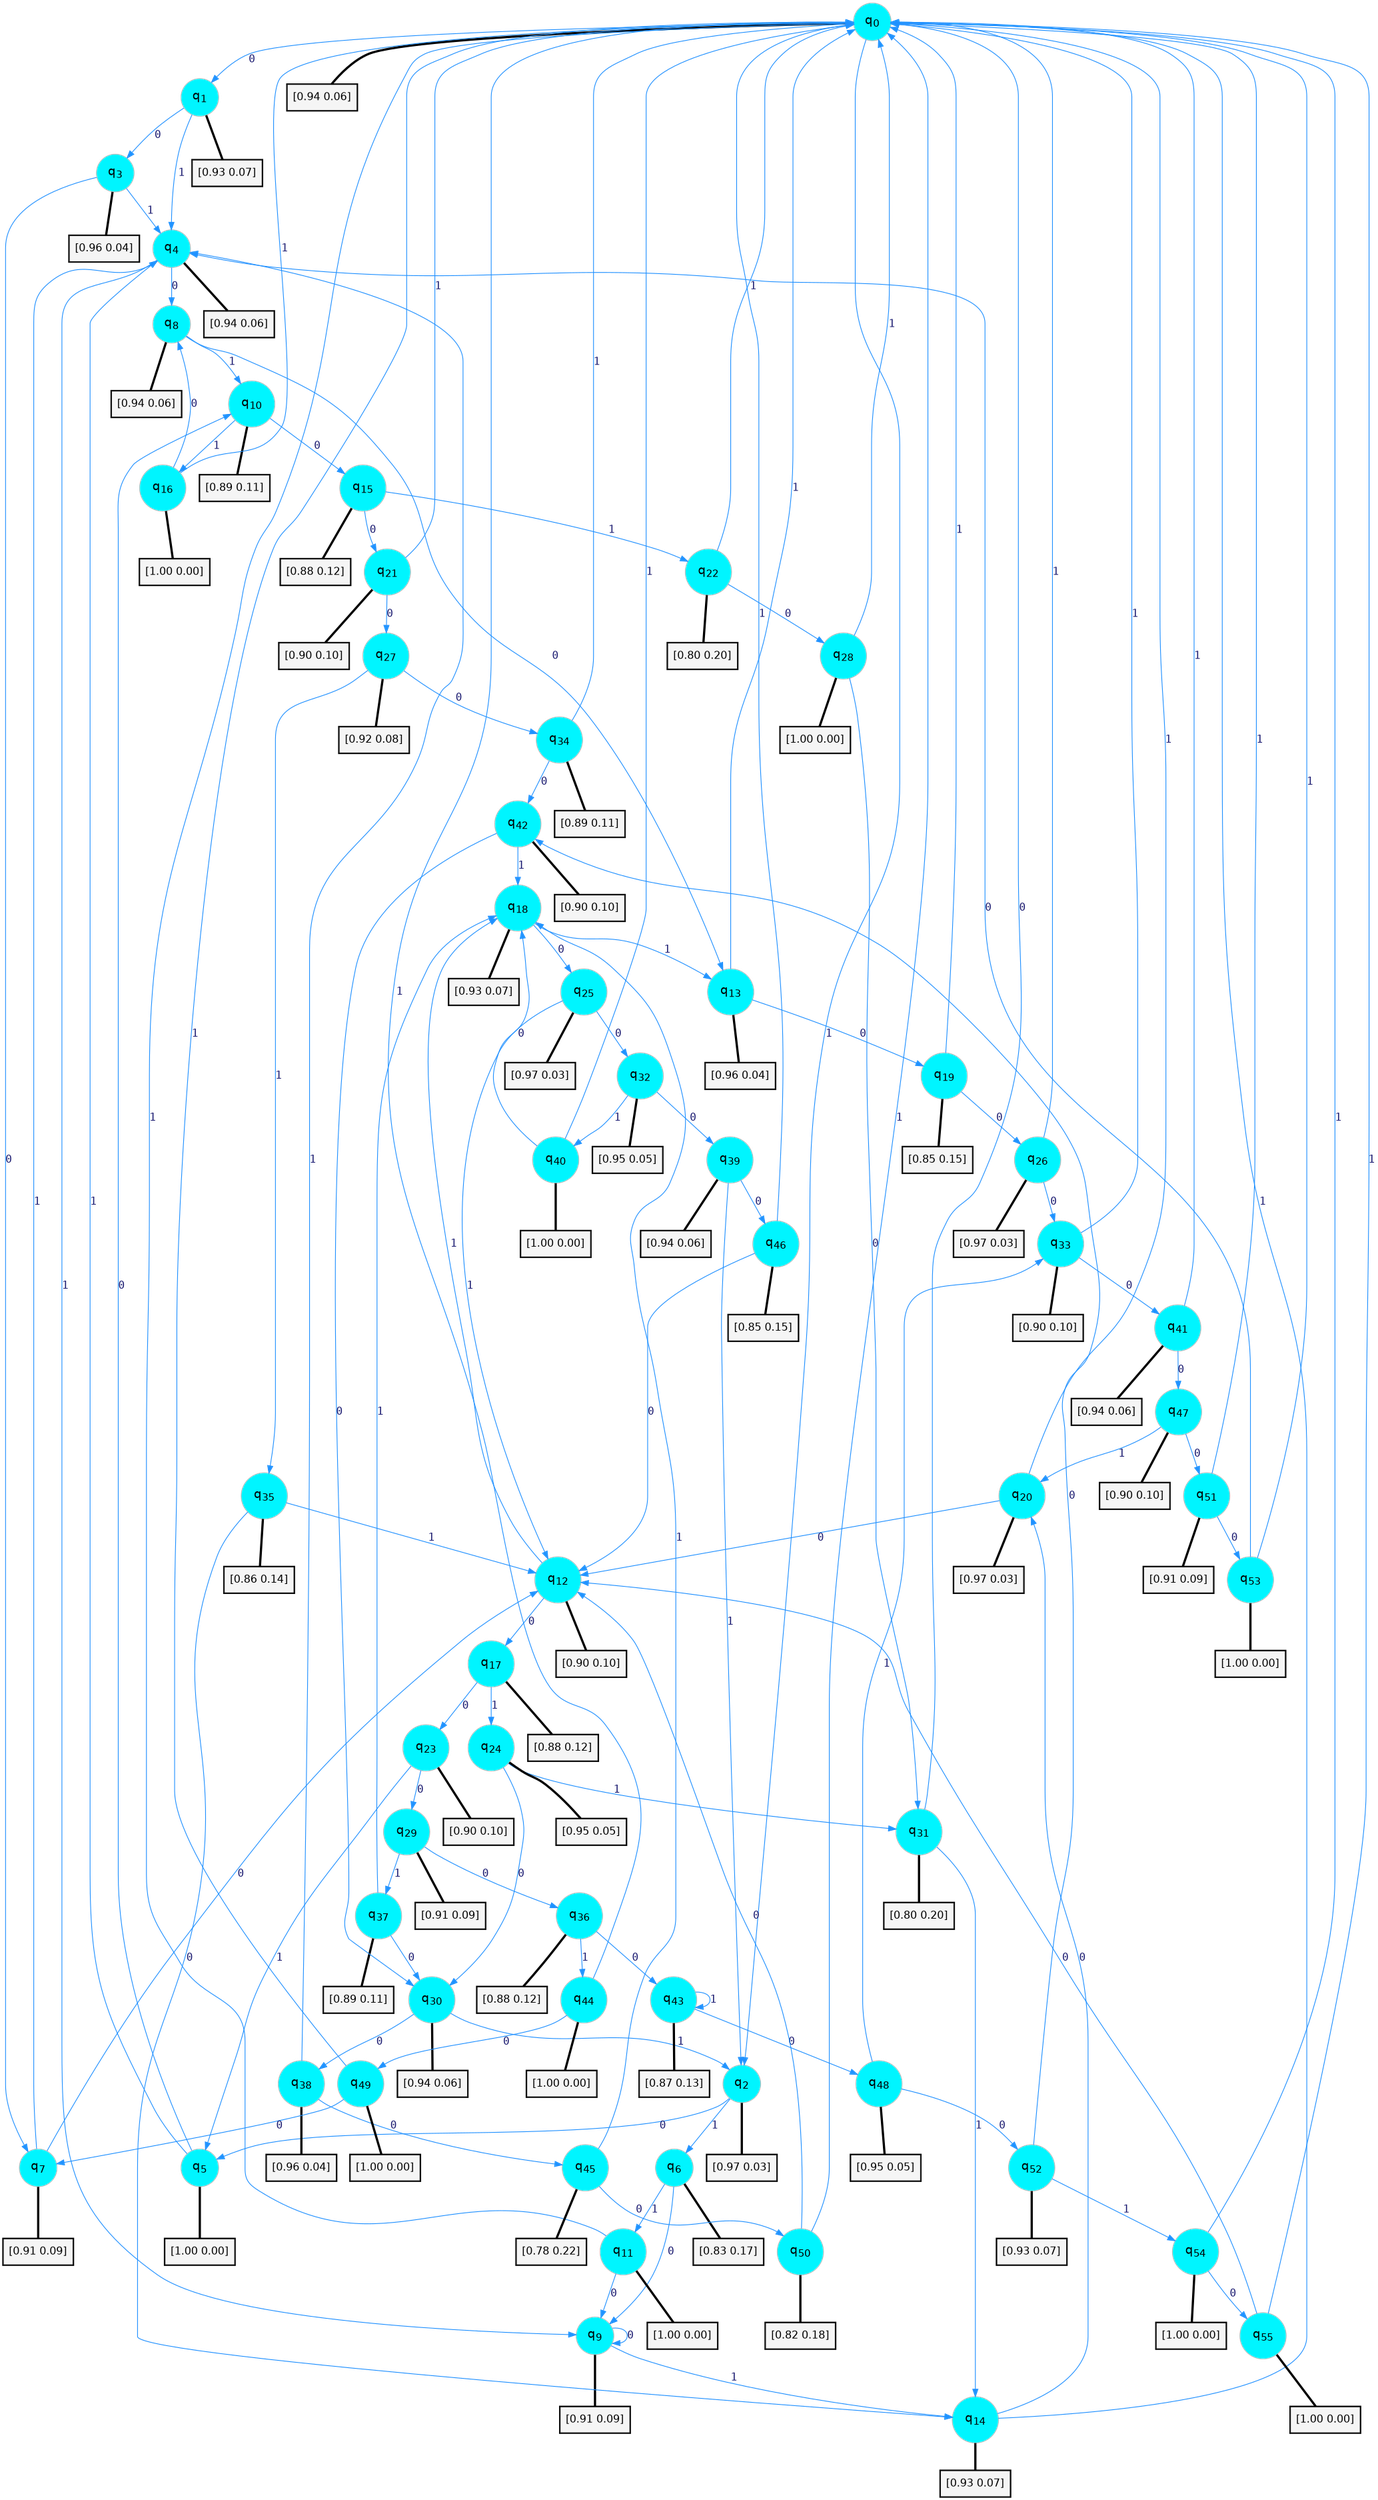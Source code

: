 digraph G {
graph [
bgcolor=transparent, dpi=300, rankdir=TD, size="40,25"];
node [
color=gray, fillcolor=turquoise1, fontcolor=black, fontname=Helvetica, fontsize=16, fontweight=bold, shape=circle, style=filled];
edge [
arrowsize=1, color=dodgerblue1, fontcolor=midnightblue, fontname=courier, fontweight=bold, penwidth=1, style=solid, weight=20];
0[label=<q<SUB>0</SUB>>];
1[label=<q<SUB>1</SUB>>];
2[label=<q<SUB>2</SUB>>];
3[label=<q<SUB>3</SUB>>];
4[label=<q<SUB>4</SUB>>];
5[label=<q<SUB>5</SUB>>];
6[label=<q<SUB>6</SUB>>];
7[label=<q<SUB>7</SUB>>];
8[label=<q<SUB>8</SUB>>];
9[label=<q<SUB>9</SUB>>];
10[label=<q<SUB>10</SUB>>];
11[label=<q<SUB>11</SUB>>];
12[label=<q<SUB>12</SUB>>];
13[label=<q<SUB>13</SUB>>];
14[label=<q<SUB>14</SUB>>];
15[label=<q<SUB>15</SUB>>];
16[label=<q<SUB>16</SUB>>];
17[label=<q<SUB>17</SUB>>];
18[label=<q<SUB>18</SUB>>];
19[label=<q<SUB>19</SUB>>];
20[label=<q<SUB>20</SUB>>];
21[label=<q<SUB>21</SUB>>];
22[label=<q<SUB>22</SUB>>];
23[label=<q<SUB>23</SUB>>];
24[label=<q<SUB>24</SUB>>];
25[label=<q<SUB>25</SUB>>];
26[label=<q<SUB>26</SUB>>];
27[label=<q<SUB>27</SUB>>];
28[label=<q<SUB>28</SUB>>];
29[label=<q<SUB>29</SUB>>];
30[label=<q<SUB>30</SUB>>];
31[label=<q<SUB>31</SUB>>];
32[label=<q<SUB>32</SUB>>];
33[label=<q<SUB>33</SUB>>];
34[label=<q<SUB>34</SUB>>];
35[label=<q<SUB>35</SUB>>];
36[label=<q<SUB>36</SUB>>];
37[label=<q<SUB>37</SUB>>];
38[label=<q<SUB>38</SUB>>];
39[label=<q<SUB>39</SUB>>];
40[label=<q<SUB>40</SUB>>];
41[label=<q<SUB>41</SUB>>];
42[label=<q<SUB>42</SUB>>];
43[label=<q<SUB>43</SUB>>];
44[label=<q<SUB>44</SUB>>];
45[label=<q<SUB>45</SUB>>];
46[label=<q<SUB>46</SUB>>];
47[label=<q<SUB>47</SUB>>];
48[label=<q<SUB>48</SUB>>];
49[label=<q<SUB>49</SUB>>];
50[label=<q<SUB>50</SUB>>];
51[label=<q<SUB>51</SUB>>];
52[label=<q<SUB>52</SUB>>];
53[label=<q<SUB>53</SUB>>];
54[label=<q<SUB>54</SUB>>];
55[label=<q<SUB>55</SUB>>];
56[label="[0.94 0.06]", shape=box,fontcolor=black, fontname=Helvetica, fontsize=14, penwidth=2, fillcolor=whitesmoke,color=black];
57[label="[0.93 0.07]", shape=box,fontcolor=black, fontname=Helvetica, fontsize=14, penwidth=2, fillcolor=whitesmoke,color=black];
58[label="[0.97 0.03]", shape=box,fontcolor=black, fontname=Helvetica, fontsize=14, penwidth=2, fillcolor=whitesmoke,color=black];
59[label="[0.96 0.04]", shape=box,fontcolor=black, fontname=Helvetica, fontsize=14, penwidth=2, fillcolor=whitesmoke,color=black];
60[label="[0.94 0.06]", shape=box,fontcolor=black, fontname=Helvetica, fontsize=14, penwidth=2, fillcolor=whitesmoke,color=black];
61[label="[1.00 0.00]", shape=box,fontcolor=black, fontname=Helvetica, fontsize=14, penwidth=2, fillcolor=whitesmoke,color=black];
62[label="[0.83 0.17]", shape=box,fontcolor=black, fontname=Helvetica, fontsize=14, penwidth=2, fillcolor=whitesmoke,color=black];
63[label="[0.91 0.09]", shape=box,fontcolor=black, fontname=Helvetica, fontsize=14, penwidth=2, fillcolor=whitesmoke,color=black];
64[label="[0.94 0.06]", shape=box,fontcolor=black, fontname=Helvetica, fontsize=14, penwidth=2, fillcolor=whitesmoke,color=black];
65[label="[0.91 0.09]", shape=box,fontcolor=black, fontname=Helvetica, fontsize=14, penwidth=2, fillcolor=whitesmoke,color=black];
66[label="[0.89 0.11]", shape=box,fontcolor=black, fontname=Helvetica, fontsize=14, penwidth=2, fillcolor=whitesmoke,color=black];
67[label="[1.00 0.00]", shape=box,fontcolor=black, fontname=Helvetica, fontsize=14, penwidth=2, fillcolor=whitesmoke,color=black];
68[label="[0.90 0.10]", shape=box,fontcolor=black, fontname=Helvetica, fontsize=14, penwidth=2, fillcolor=whitesmoke,color=black];
69[label="[0.96 0.04]", shape=box,fontcolor=black, fontname=Helvetica, fontsize=14, penwidth=2, fillcolor=whitesmoke,color=black];
70[label="[0.93 0.07]", shape=box,fontcolor=black, fontname=Helvetica, fontsize=14, penwidth=2, fillcolor=whitesmoke,color=black];
71[label="[0.88 0.12]", shape=box,fontcolor=black, fontname=Helvetica, fontsize=14, penwidth=2, fillcolor=whitesmoke,color=black];
72[label="[1.00 0.00]", shape=box,fontcolor=black, fontname=Helvetica, fontsize=14, penwidth=2, fillcolor=whitesmoke,color=black];
73[label="[0.88 0.12]", shape=box,fontcolor=black, fontname=Helvetica, fontsize=14, penwidth=2, fillcolor=whitesmoke,color=black];
74[label="[0.93 0.07]", shape=box,fontcolor=black, fontname=Helvetica, fontsize=14, penwidth=2, fillcolor=whitesmoke,color=black];
75[label="[0.85 0.15]", shape=box,fontcolor=black, fontname=Helvetica, fontsize=14, penwidth=2, fillcolor=whitesmoke,color=black];
76[label="[0.97 0.03]", shape=box,fontcolor=black, fontname=Helvetica, fontsize=14, penwidth=2, fillcolor=whitesmoke,color=black];
77[label="[0.90 0.10]", shape=box,fontcolor=black, fontname=Helvetica, fontsize=14, penwidth=2, fillcolor=whitesmoke,color=black];
78[label="[0.80 0.20]", shape=box,fontcolor=black, fontname=Helvetica, fontsize=14, penwidth=2, fillcolor=whitesmoke,color=black];
79[label="[0.90 0.10]", shape=box,fontcolor=black, fontname=Helvetica, fontsize=14, penwidth=2, fillcolor=whitesmoke,color=black];
80[label="[0.95 0.05]", shape=box,fontcolor=black, fontname=Helvetica, fontsize=14, penwidth=2, fillcolor=whitesmoke,color=black];
81[label="[0.97 0.03]", shape=box,fontcolor=black, fontname=Helvetica, fontsize=14, penwidth=2, fillcolor=whitesmoke,color=black];
82[label="[0.97 0.03]", shape=box,fontcolor=black, fontname=Helvetica, fontsize=14, penwidth=2, fillcolor=whitesmoke,color=black];
83[label="[0.92 0.08]", shape=box,fontcolor=black, fontname=Helvetica, fontsize=14, penwidth=2, fillcolor=whitesmoke,color=black];
84[label="[1.00 0.00]", shape=box,fontcolor=black, fontname=Helvetica, fontsize=14, penwidth=2, fillcolor=whitesmoke,color=black];
85[label="[0.91 0.09]", shape=box,fontcolor=black, fontname=Helvetica, fontsize=14, penwidth=2, fillcolor=whitesmoke,color=black];
86[label="[0.94 0.06]", shape=box,fontcolor=black, fontname=Helvetica, fontsize=14, penwidth=2, fillcolor=whitesmoke,color=black];
87[label="[0.80 0.20]", shape=box,fontcolor=black, fontname=Helvetica, fontsize=14, penwidth=2, fillcolor=whitesmoke,color=black];
88[label="[0.95 0.05]", shape=box,fontcolor=black, fontname=Helvetica, fontsize=14, penwidth=2, fillcolor=whitesmoke,color=black];
89[label="[0.90 0.10]", shape=box,fontcolor=black, fontname=Helvetica, fontsize=14, penwidth=2, fillcolor=whitesmoke,color=black];
90[label="[0.89 0.11]", shape=box,fontcolor=black, fontname=Helvetica, fontsize=14, penwidth=2, fillcolor=whitesmoke,color=black];
91[label="[0.86 0.14]", shape=box,fontcolor=black, fontname=Helvetica, fontsize=14, penwidth=2, fillcolor=whitesmoke,color=black];
92[label="[0.88 0.12]", shape=box,fontcolor=black, fontname=Helvetica, fontsize=14, penwidth=2, fillcolor=whitesmoke,color=black];
93[label="[0.89 0.11]", shape=box,fontcolor=black, fontname=Helvetica, fontsize=14, penwidth=2, fillcolor=whitesmoke,color=black];
94[label="[0.96 0.04]", shape=box,fontcolor=black, fontname=Helvetica, fontsize=14, penwidth=2, fillcolor=whitesmoke,color=black];
95[label="[0.94 0.06]", shape=box,fontcolor=black, fontname=Helvetica, fontsize=14, penwidth=2, fillcolor=whitesmoke,color=black];
96[label="[1.00 0.00]", shape=box,fontcolor=black, fontname=Helvetica, fontsize=14, penwidth=2, fillcolor=whitesmoke,color=black];
97[label="[0.94 0.06]", shape=box,fontcolor=black, fontname=Helvetica, fontsize=14, penwidth=2, fillcolor=whitesmoke,color=black];
98[label="[0.90 0.10]", shape=box,fontcolor=black, fontname=Helvetica, fontsize=14, penwidth=2, fillcolor=whitesmoke,color=black];
99[label="[0.87 0.13]", shape=box,fontcolor=black, fontname=Helvetica, fontsize=14, penwidth=2, fillcolor=whitesmoke,color=black];
100[label="[1.00 0.00]", shape=box,fontcolor=black, fontname=Helvetica, fontsize=14, penwidth=2, fillcolor=whitesmoke,color=black];
101[label="[0.78 0.22]", shape=box,fontcolor=black, fontname=Helvetica, fontsize=14, penwidth=2, fillcolor=whitesmoke,color=black];
102[label="[0.85 0.15]", shape=box,fontcolor=black, fontname=Helvetica, fontsize=14, penwidth=2, fillcolor=whitesmoke,color=black];
103[label="[0.90 0.10]", shape=box,fontcolor=black, fontname=Helvetica, fontsize=14, penwidth=2, fillcolor=whitesmoke,color=black];
104[label="[0.95 0.05]", shape=box,fontcolor=black, fontname=Helvetica, fontsize=14, penwidth=2, fillcolor=whitesmoke,color=black];
105[label="[1.00 0.00]", shape=box,fontcolor=black, fontname=Helvetica, fontsize=14, penwidth=2, fillcolor=whitesmoke,color=black];
106[label="[0.82 0.18]", shape=box,fontcolor=black, fontname=Helvetica, fontsize=14, penwidth=2, fillcolor=whitesmoke,color=black];
107[label="[0.91 0.09]", shape=box,fontcolor=black, fontname=Helvetica, fontsize=14, penwidth=2, fillcolor=whitesmoke,color=black];
108[label="[0.93 0.07]", shape=box,fontcolor=black, fontname=Helvetica, fontsize=14, penwidth=2, fillcolor=whitesmoke,color=black];
109[label="[1.00 0.00]", shape=box,fontcolor=black, fontname=Helvetica, fontsize=14, penwidth=2, fillcolor=whitesmoke,color=black];
110[label="[1.00 0.00]", shape=box,fontcolor=black, fontname=Helvetica, fontsize=14, penwidth=2, fillcolor=whitesmoke,color=black];
111[label="[1.00 0.00]", shape=box,fontcolor=black, fontname=Helvetica, fontsize=14, penwidth=2, fillcolor=whitesmoke,color=black];
0->1 [label=0];
0->2 [label=1];
0->56 [arrowhead=none, penwidth=3,color=black];
1->3 [label=0];
1->4 [label=1];
1->57 [arrowhead=none, penwidth=3,color=black];
2->5 [label=0];
2->6 [label=1];
2->58 [arrowhead=none, penwidth=3,color=black];
3->7 [label=0];
3->4 [label=1];
3->59 [arrowhead=none, penwidth=3,color=black];
4->8 [label=0];
4->9 [label=1];
4->60 [arrowhead=none, penwidth=3,color=black];
5->10 [label=0];
5->4 [label=1];
5->61 [arrowhead=none, penwidth=3,color=black];
6->9 [label=0];
6->11 [label=1];
6->62 [arrowhead=none, penwidth=3,color=black];
7->12 [label=0];
7->4 [label=1];
7->63 [arrowhead=none, penwidth=3,color=black];
8->13 [label=0];
8->10 [label=1];
8->64 [arrowhead=none, penwidth=3,color=black];
9->9 [label=0];
9->14 [label=1];
9->65 [arrowhead=none, penwidth=3,color=black];
10->15 [label=0];
10->16 [label=1];
10->66 [arrowhead=none, penwidth=3,color=black];
11->9 [label=0];
11->0 [label=1];
11->67 [arrowhead=none, penwidth=3,color=black];
12->17 [label=0];
12->18 [label=1];
12->68 [arrowhead=none, penwidth=3,color=black];
13->19 [label=0];
13->0 [label=1];
13->69 [arrowhead=none, penwidth=3,color=black];
14->20 [label=0];
14->0 [label=1];
14->70 [arrowhead=none, penwidth=3,color=black];
15->21 [label=0];
15->22 [label=1];
15->71 [arrowhead=none, penwidth=3,color=black];
16->8 [label=0];
16->0 [label=1];
16->72 [arrowhead=none, penwidth=3,color=black];
17->23 [label=0];
17->24 [label=1];
17->73 [arrowhead=none, penwidth=3,color=black];
18->25 [label=0];
18->13 [label=1];
18->74 [arrowhead=none, penwidth=3,color=black];
19->26 [label=0];
19->0 [label=1];
19->75 [arrowhead=none, penwidth=3,color=black];
20->12 [label=0];
20->0 [label=1];
20->76 [arrowhead=none, penwidth=3,color=black];
21->27 [label=0];
21->0 [label=1];
21->77 [arrowhead=none, penwidth=3,color=black];
22->28 [label=0];
22->0 [label=1];
22->78 [arrowhead=none, penwidth=3,color=black];
23->29 [label=0];
23->5 [label=1];
23->79 [arrowhead=none, penwidth=3,color=black];
24->30 [label=0];
24->31 [label=1];
24->80 [arrowhead=none, penwidth=3,color=black];
25->32 [label=0];
25->12 [label=1];
25->81 [arrowhead=none, penwidth=3,color=black];
26->33 [label=0];
26->0 [label=1];
26->82 [arrowhead=none, penwidth=3,color=black];
27->34 [label=0];
27->35 [label=1];
27->83 [arrowhead=none, penwidth=3,color=black];
28->31 [label=0];
28->0 [label=1];
28->84 [arrowhead=none, penwidth=3,color=black];
29->36 [label=0];
29->37 [label=1];
29->85 [arrowhead=none, penwidth=3,color=black];
30->38 [label=0];
30->2 [label=1];
30->86 [arrowhead=none, penwidth=3,color=black];
31->0 [label=0];
31->14 [label=1];
31->87 [arrowhead=none, penwidth=3,color=black];
32->39 [label=0];
32->40 [label=1];
32->88 [arrowhead=none, penwidth=3,color=black];
33->41 [label=0];
33->0 [label=1];
33->89 [arrowhead=none, penwidth=3,color=black];
34->42 [label=0];
34->0 [label=1];
34->90 [arrowhead=none, penwidth=3,color=black];
35->14 [label=0];
35->12 [label=1];
35->91 [arrowhead=none, penwidth=3,color=black];
36->43 [label=0];
36->44 [label=1];
36->92 [arrowhead=none, penwidth=3,color=black];
37->30 [label=0];
37->18 [label=1];
37->93 [arrowhead=none, penwidth=3,color=black];
38->45 [label=0];
38->4 [label=1];
38->94 [arrowhead=none, penwidth=3,color=black];
39->46 [label=0];
39->2 [label=1];
39->95 [arrowhead=none, penwidth=3,color=black];
40->18 [label=0];
40->0 [label=1];
40->96 [arrowhead=none, penwidth=3,color=black];
41->47 [label=0];
41->0 [label=1];
41->97 [arrowhead=none, penwidth=3,color=black];
42->30 [label=0];
42->18 [label=1];
42->98 [arrowhead=none, penwidth=3,color=black];
43->48 [label=0];
43->43 [label=1];
43->99 [arrowhead=none, penwidth=3,color=black];
44->49 [label=0];
44->0 [label=1];
44->100 [arrowhead=none, penwidth=3,color=black];
45->50 [label=0];
45->18 [label=1];
45->101 [arrowhead=none, penwidth=3,color=black];
46->12 [label=0];
46->0 [label=1];
46->102 [arrowhead=none, penwidth=3,color=black];
47->51 [label=0];
47->20 [label=1];
47->103 [arrowhead=none, penwidth=3,color=black];
48->52 [label=0];
48->33 [label=1];
48->104 [arrowhead=none, penwidth=3,color=black];
49->7 [label=0];
49->0 [label=1];
49->105 [arrowhead=none, penwidth=3,color=black];
50->12 [label=0];
50->0 [label=1];
50->106 [arrowhead=none, penwidth=3,color=black];
51->53 [label=0];
51->0 [label=1];
51->107 [arrowhead=none, penwidth=3,color=black];
52->42 [label=0];
52->54 [label=1];
52->108 [arrowhead=none, penwidth=3,color=black];
53->4 [label=0];
53->0 [label=1];
53->109 [arrowhead=none, penwidth=3,color=black];
54->55 [label=0];
54->0 [label=1];
54->110 [arrowhead=none, penwidth=3,color=black];
55->12 [label=0];
55->0 [label=1];
55->111 [arrowhead=none, penwidth=3,color=black];
}

